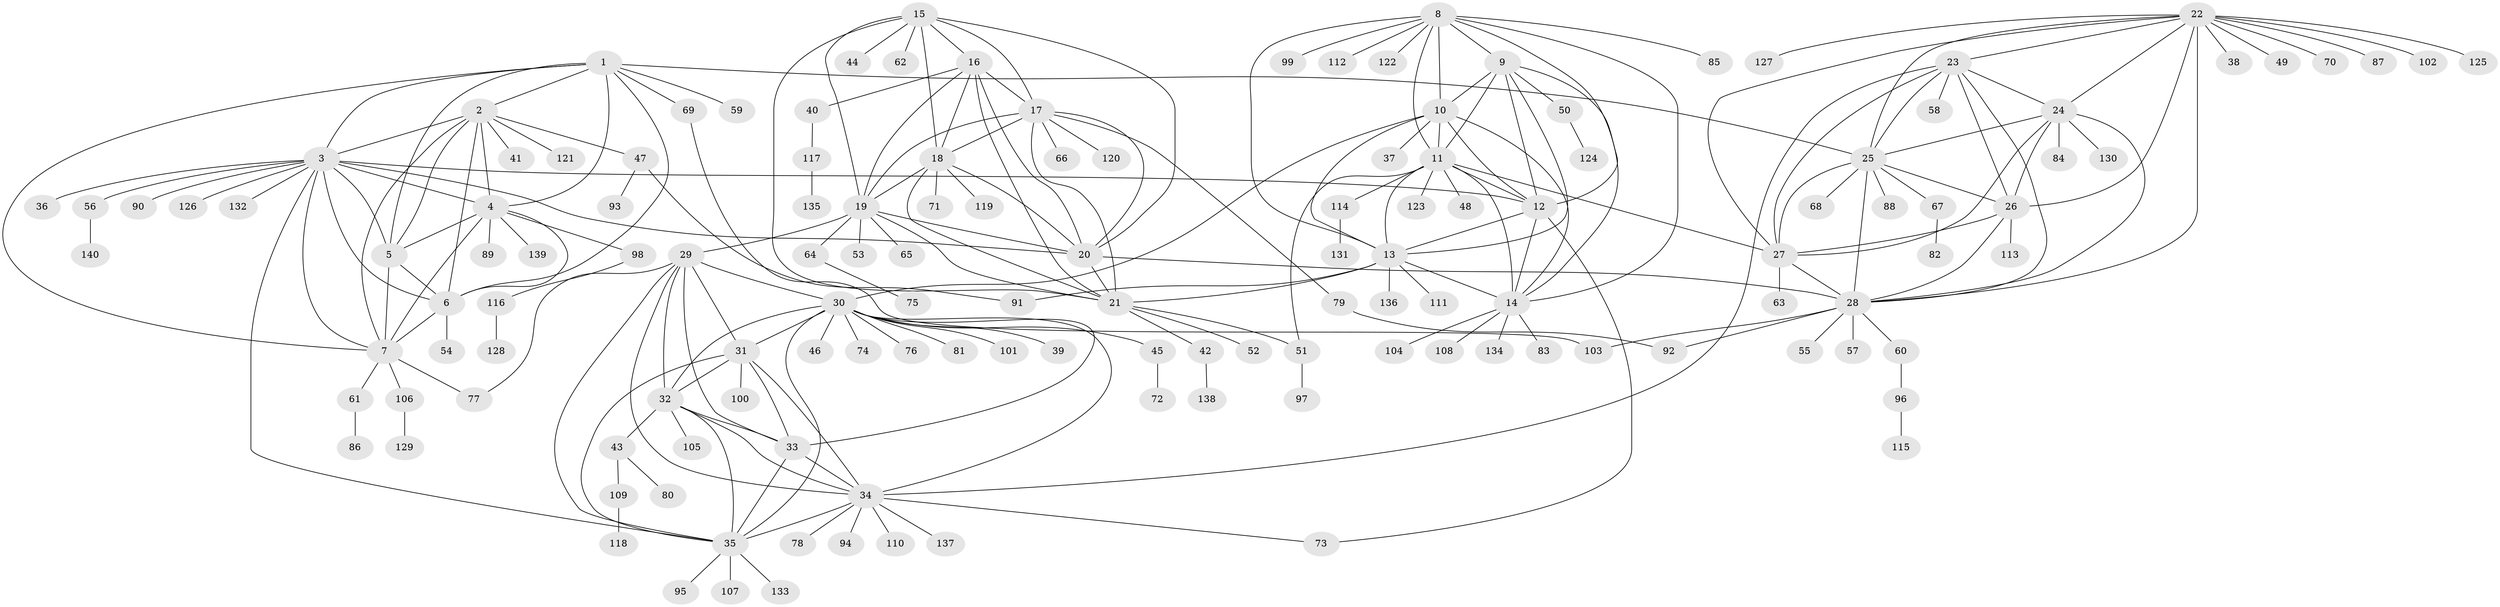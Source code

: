 // coarse degree distribution, {13: 0.023809523809523808, 3: 0.023809523809523808, 6: 0.047619047619047616, 5: 0.023809523809523808, 11: 0.023809523809523808, 4: 0.047619047619047616, 15: 0.023809523809523808, 10: 0.023809523809523808, 2: 0.07142857142857142, 1: 0.6904761904761905}
// Generated by graph-tools (version 1.1) at 2025/19/03/04/25 18:19:54]
// undirected, 140 vertices, 226 edges
graph export_dot {
graph [start="1"]
  node [color=gray90,style=filled];
  1;
  2;
  3;
  4;
  5;
  6;
  7;
  8;
  9;
  10;
  11;
  12;
  13;
  14;
  15;
  16;
  17;
  18;
  19;
  20;
  21;
  22;
  23;
  24;
  25;
  26;
  27;
  28;
  29;
  30;
  31;
  32;
  33;
  34;
  35;
  36;
  37;
  38;
  39;
  40;
  41;
  42;
  43;
  44;
  45;
  46;
  47;
  48;
  49;
  50;
  51;
  52;
  53;
  54;
  55;
  56;
  57;
  58;
  59;
  60;
  61;
  62;
  63;
  64;
  65;
  66;
  67;
  68;
  69;
  70;
  71;
  72;
  73;
  74;
  75;
  76;
  77;
  78;
  79;
  80;
  81;
  82;
  83;
  84;
  85;
  86;
  87;
  88;
  89;
  90;
  91;
  92;
  93;
  94;
  95;
  96;
  97;
  98;
  99;
  100;
  101;
  102;
  103;
  104;
  105;
  106;
  107;
  108;
  109;
  110;
  111;
  112;
  113;
  114;
  115;
  116;
  117;
  118;
  119;
  120;
  121;
  122;
  123;
  124;
  125;
  126;
  127;
  128;
  129;
  130;
  131;
  132;
  133;
  134;
  135;
  136;
  137;
  138;
  139;
  140;
  1 -- 2;
  1 -- 3;
  1 -- 4;
  1 -- 5;
  1 -- 6;
  1 -- 7;
  1 -- 25;
  1 -- 59;
  1 -- 69;
  2 -- 3;
  2 -- 4;
  2 -- 5;
  2 -- 6;
  2 -- 7;
  2 -- 41;
  2 -- 47;
  2 -- 121;
  3 -- 4;
  3 -- 5;
  3 -- 6;
  3 -- 7;
  3 -- 12;
  3 -- 20;
  3 -- 35;
  3 -- 36;
  3 -- 56;
  3 -- 90;
  3 -- 126;
  3 -- 132;
  4 -- 5;
  4 -- 6;
  4 -- 7;
  4 -- 89;
  4 -- 98;
  4 -- 139;
  5 -- 6;
  5 -- 7;
  6 -- 7;
  6 -- 54;
  7 -- 61;
  7 -- 77;
  7 -- 106;
  8 -- 9;
  8 -- 10;
  8 -- 11;
  8 -- 12;
  8 -- 13;
  8 -- 14;
  8 -- 85;
  8 -- 99;
  8 -- 112;
  8 -- 122;
  9 -- 10;
  9 -- 11;
  9 -- 12;
  9 -- 13;
  9 -- 14;
  9 -- 50;
  10 -- 11;
  10 -- 12;
  10 -- 13;
  10 -- 14;
  10 -- 30;
  10 -- 37;
  11 -- 12;
  11 -- 13;
  11 -- 14;
  11 -- 27;
  11 -- 48;
  11 -- 51;
  11 -- 114;
  11 -- 123;
  12 -- 13;
  12 -- 14;
  12 -- 73;
  13 -- 14;
  13 -- 21;
  13 -- 91;
  13 -- 111;
  13 -- 136;
  14 -- 83;
  14 -- 104;
  14 -- 108;
  14 -- 134;
  15 -- 16;
  15 -- 17;
  15 -- 18;
  15 -- 19;
  15 -- 20;
  15 -- 21;
  15 -- 44;
  15 -- 62;
  16 -- 17;
  16 -- 18;
  16 -- 19;
  16 -- 20;
  16 -- 21;
  16 -- 40;
  17 -- 18;
  17 -- 19;
  17 -- 20;
  17 -- 21;
  17 -- 66;
  17 -- 79;
  17 -- 120;
  18 -- 19;
  18 -- 20;
  18 -- 21;
  18 -- 71;
  18 -- 119;
  19 -- 20;
  19 -- 21;
  19 -- 29;
  19 -- 53;
  19 -- 64;
  19 -- 65;
  20 -- 21;
  20 -- 28;
  21 -- 42;
  21 -- 51;
  21 -- 52;
  22 -- 23;
  22 -- 24;
  22 -- 25;
  22 -- 26;
  22 -- 27;
  22 -- 28;
  22 -- 38;
  22 -- 49;
  22 -- 70;
  22 -- 87;
  22 -- 102;
  22 -- 125;
  22 -- 127;
  23 -- 24;
  23 -- 25;
  23 -- 26;
  23 -- 27;
  23 -- 28;
  23 -- 34;
  23 -- 58;
  24 -- 25;
  24 -- 26;
  24 -- 27;
  24 -- 28;
  24 -- 84;
  24 -- 130;
  25 -- 26;
  25 -- 27;
  25 -- 28;
  25 -- 67;
  25 -- 68;
  25 -- 88;
  26 -- 27;
  26 -- 28;
  26 -- 113;
  27 -- 28;
  27 -- 63;
  28 -- 55;
  28 -- 57;
  28 -- 60;
  28 -- 92;
  28 -- 103;
  29 -- 30;
  29 -- 31;
  29 -- 32;
  29 -- 33;
  29 -- 34;
  29 -- 35;
  29 -- 77;
  30 -- 31;
  30 -- 32;
  30 -- 33;
  30 -- 34;
  30 -- 35;
  30 -- 39;
  30 -- 45;
  30 -- 46;
  30 -- 74;
  30 -- 76;
  30 -- 81;
  30 -- 101;
  31 -- 32;
  31 -- 33;
  31 -- 34;
  31 -- 35;
  31 -- 100;
  32 -- 33;
  32 -- 34;
  32 -- 35;
  32 -- 43;
  32 -- 105;
  33 -- 34;
  33 -- 35;
  34 -- 35;
  34 -- 73;
  34 -- 78;
  34 -- 94;
  34 -- 110;
  34 -- 137;
  35 -- 95;
  35 -- 107;
  35 -- 133;
  40 -- 117;
  42 -- 138;
  43 -- 80;
  43 -- 109;
  45 -- 72;
  47 -- 91;
  47 -- 93;
  50 -- 124;
  51 -- 97;
  56 -- 140;
  60 -- 96;
  61 -- 86;
  64 -- 75;
  67 -- 82;
  69 -- 103;
  79 -- 92;
  96 -- 115;
  98 -- 116;
  106 -- 129;
  109 -- 118;
  114 -- 131;
  116 -- 128;
  117 -- 135;
}
